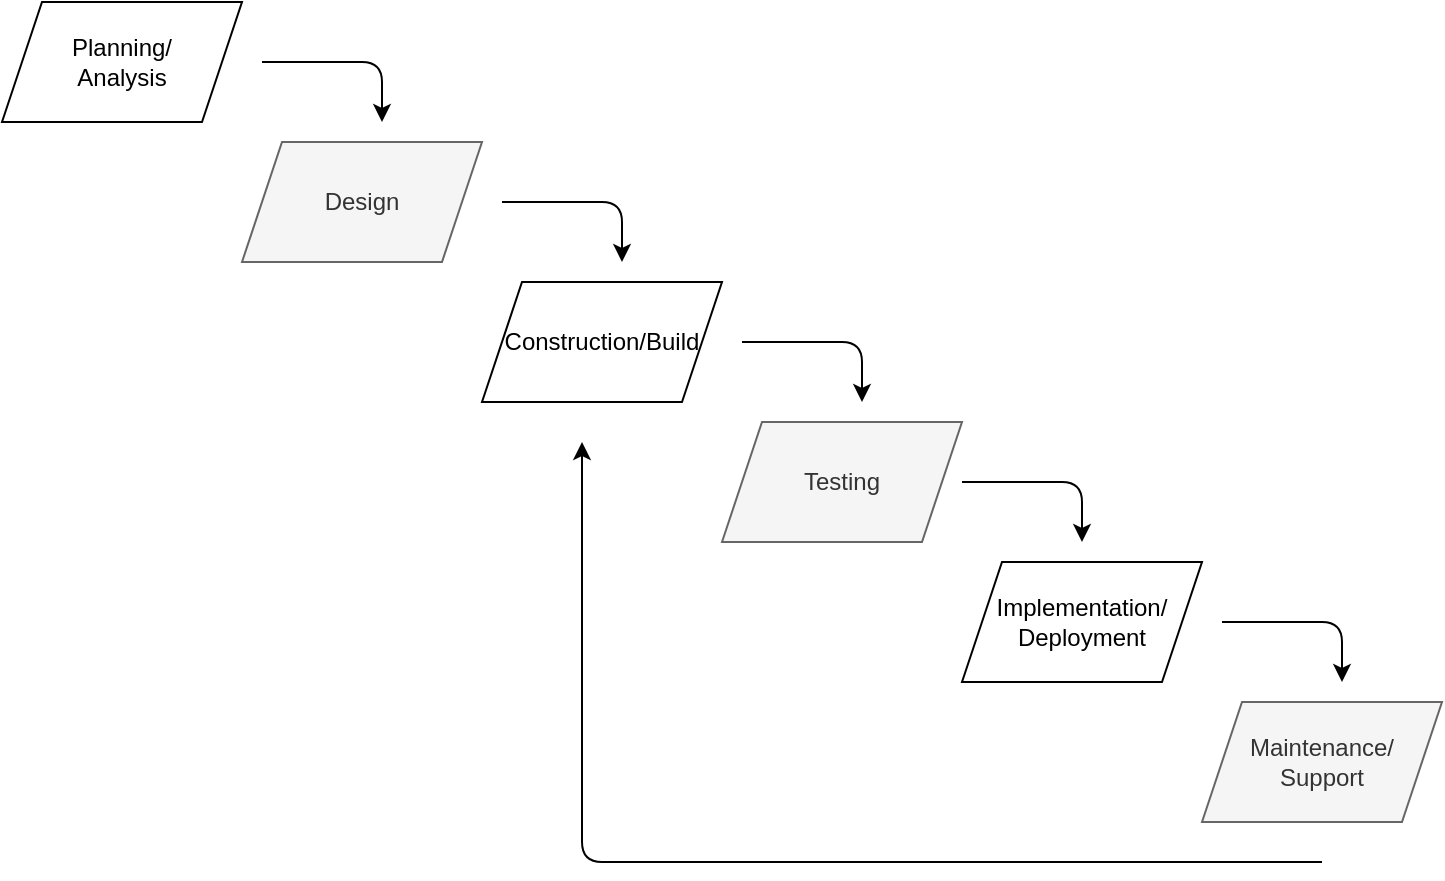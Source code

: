 <mxfile version="13.7.9" type="device"><diagram id="AXjkeZ-EPuLdbEHq-1cm" name="Page-1"><mxGraphModel dx="1006" dy="685" grid="1" gridSize="10" guides="1" tooltips="1" connect="1" arrows="1" fold="1" page="1" pageScale="1" pageWidth="850" pageHeight="1100" math="0" shadow="0"><root><mxCell id="0"/><mxCell id="1" parent="0"/><mxCell id="kFkJTtG7FdsiHJW8A7d--1" value="Planning/&lt;br&gt;Analysis" style="shape=parallelogram;perimeter=parallelogramPerimeter;whiteSpace=wrap;html=1;fixedSize=1;" vertex="1" parent="1"><mxGeometry x="40" y="40" width="120" height="60" as="geometry"/></mxCell><mxCell id="kFkJTtG7FdsiHJW8A7d--2" value="Design" style="shape=parallelogram;perimeter=parallelogramPerimeter;whiteSpace=wrap;html=1;fixedSize=1;fillColor=#f5f5f5;strokeColor=#666666;fontColor=#333333;" vertex="1" parent="1"><mxGeometry x="160" y="110" width="120" height="60" as="geometry"/></mxCell><mxCell id="kFkJTtG7FdsiHJW8A7d--3" value="Construction/Build" style="shape=parallelogram;perimeter=parallelogramPerimeter;whiteSpace=wrap;html=1;fixedSize=1;" vertex="1" parent="1"><mxGeometry x="280" y="180" width="120" height="60" as="geometry"/></mxCell><mxCell id="kFkJTtG7FdsiHJW8A7d--4" value="Testing" style="shape=parallelogram;perimeter=parallelogramPerimeter;whiteSpace=wrap;html=1;fixedSize=1;fillColor=#f5f5f5;strokeColor=#666666;fontColor=#333333;" vertex="1" parent="1"><mxGeometry x="400" y="250" width="120" height="60" as="geometry"/></mxCell><mxCell id="kFkJTtG7FdsiHJW8A7d--5" value="Implementation/&lt;br&gt;Deployment" style="shape=parallelogram;perimeter=parallelogramPerimeter;whiteSpace=wrap;html=1;fixedSize=1;" vertex="1" parent="1"><mxGeometry x="520" y="320" width="120" height="60" as="geometry"/></mxCell><mxCell id="kFkJTtG7FdsiHJW8A7d--7" value="Maintenance/&lt;br&gt;Support" style="shape=parallelogram;perimeter=parallelogramPerimeter;whiteSpace=wrap;html=1;fixedSize=1;fillColor=#f5f5f5;strokeColor=#666666;fontColor=#333333;" vertex="1" parent="1"><mxGeometry x="640" y="390" width="120" height="60" as="geometry"/></mxCell><mxCell id="kFkJTtG7FdsiHJW8A7d--8" value="" style="endArrow=classic;html=1;" edge="1" parent="1"><mxGeometry width="50" height="50" relative="1" as="geometry"><mxPoint x="170" y="70" as="sourcePoint"/><mxPoint x="230" y="100" as="targetPoint"/><Array as="points"><mxPoint x="230" y="70"/></Array></mxGeometry></mxCell><mxCell id="kFkJTtG7FdsiHJW8A7d--10" value="" style="endArrow=classic;html=1;" edge="1" parent="1"><mxGeometry width="50" height="50" relative="1" as="geometry"><mxPoint x="290" y="140" as="sourcePoint"/><mxPoint x="350" y="170" as="targetPoint"/><Array as="points"><mxPoint x="350" y="140"/></Array></mxGeometry></mxCell><mxCell id="kFkJTtG7FdsiHJW8A7d--11" value="" style="endArrow=classic;html=1;" edge="1" parent="1"><mxGeometry width="50" height="50" relative="1" as="geometry"><mxPoint x="410" y="210" as="sourcePoint"/><mxPoint x="470" y="240" as="targetPoint"/><Array as="points"><mxPoint x="470" y="210"/></Array></mxGeometry></mxCell><mxCell id="kFkJTtG7FdsiHJW8A7d--12" value="" style="endArrow=classic;html=1;" edge="1" parent="1"><mxGeometry width="50" height="50" relative="1" as="geometry"><mxPoint x="520" y="280" as="sourcePoint"/><mxPoint x="580" y="310" as="targetPoint"/><Array as="points"><mxPoint x="580" y="280"/></Array></mxGeometry></mxCell><mxCell id="kFkJTtG7FdsiHJW8A7d--13" value="" style="endArrow=classic;html=1;" edge="1" parent="1"><mxGeometry width="50" height="50" relative="1" as="geometry"><mxPoint x="650" y="350" as="sourcePoint"/><mxPoint x="710" y="380" as="targetPoint"/><Array as="points"><mxPoint x="710" y="350"/></Array></mxGeometry></mxCell><mxCell id="kFkJTtG7FdsiHJW8A7d--14" value="" style="endArrow=classic;html=1;" edge="1" parent="1"><mxGeometry width="50" height="50" relative="1" as="geometry"><mxPoint x="700" y="470" as="sourcePoint"/><mxPoint x="330" y="260" as="targetPoint"/><Array as="points"><mxPoint x="330" y="470"/></Array></mxGeometry></mxCell></root></mxGraphModel></diagram></mxfile>
